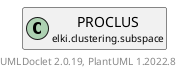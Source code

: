 @startuml
    remove .*\.(Instance|Par|Parameterizer|Factory)$
    set namespaceSeparator none
    hide empty fields
    hide empty methods

    class "<size:14>PROCLUS.Par\n<size:10>elki.clustering.subspace" as elki.clustering.subspace.PROCLUS.Par [[PROCLUS.Par.html]] {
        {static} +M_I_ID: OptionID
        {static} +SEED_ID: OptionID
        #m_i: int
        #rnd: RandomFactory
        +configure(Parameterization): void
        +make(): PROCLUS
    }

    abstract class "<size:14>AbstractProjectedClustering.Par\n<size:10>elki.clustering" as elki.clustering.AbstractProjectedClustering.Par [[../AbstractProjectedClustering.Par.html]]
    class "<size:14>PROCLUS\n<size:10>elki.clustering.subspace" as elki.clustering.subspace.PROCLUS [[PROCLUS.html]]

    elki.clustering.AbstractProjectedClustering.Par <|-- elki.clustering.subspace.PROCLUS.Par
    elki.clustering.subspace.PROCLUS +-- elki.clustering.subspace.PROCLUS.Par

    center footer UMLDoclet 2.0.19, PlantUML 1.2022.8
@enduml
